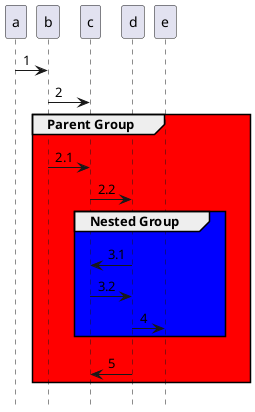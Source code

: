 {
  "sha1": "62veew769wgahw5o7ozrqbaivuew8j6",
  "insertion": {
    "when": "2024-05-30T20:48:20.854Z",
    "url": "http://forum.plantuml.net/8104/teoz-nesting-group-causes-parent-group-expand-all-the-way-left",
    "user": "plantuml@gmail.com"
  }
}
@startuml
!pragma teoz true

hide footbox

participant a
participant b
participant c
participant d
participant e

a->b: 1
b->c: 2
group #red Parent Group
b->c: 2.1
c->d: 2.2
group #blue Nested Group
d->c: 3.1
c->d: 3.2
d->e: 4
end group
d->c: 5
end group
@enduml
